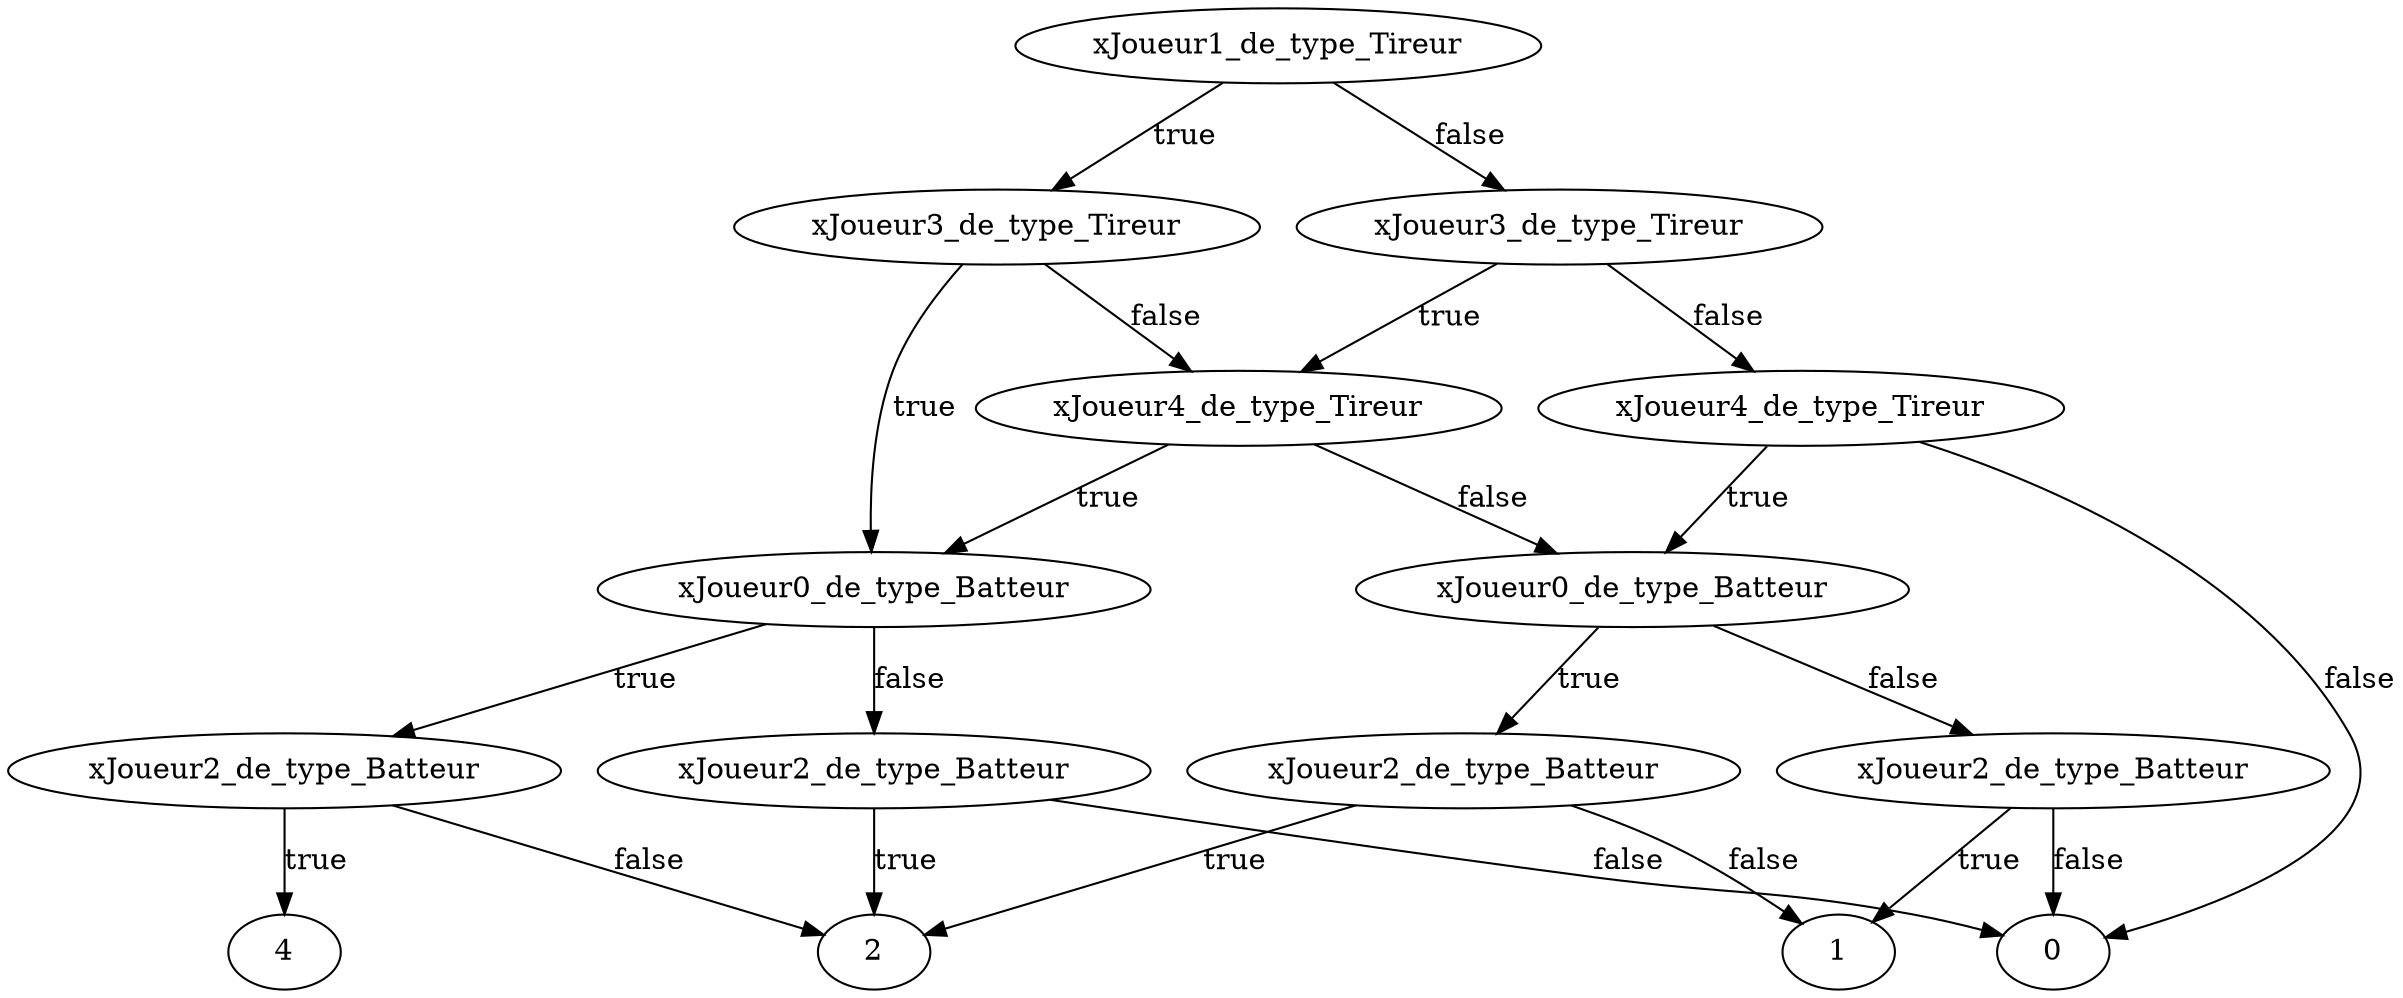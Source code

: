 digraph G {
14 [label=xJoueur1_de_type_Tireur];
14 -> 13 [label=true];
14 -> 12 [label=false];
13 [label=xJoueur3_de_type_Tireur];
13 -> 10 [label=true];
13 -> 11 [label=false];
12 [label=xJoueur3_de_type_Tireur];
12 -> 11 [label=true];
12 -> 6 [label=false];
6 [label=xJoueur4_de_type_Tireur];
6 -> 5 [label=true];
6 -> 0 [label=false];
11 [label=xJoueur4_de_type_Tireur];
11 -> 10 [label=true];
11 -> 5 [label=false];
10 [label=xJoueur0_de_type_Batteur];
10 -> 9 [label=true];
10 -> 7 [label=false];
5 [label=xJoueur0_de_type_Batteur];
5 -> 4 [label=true];
5 -> 2 [label=false];
4 [label=xJoueur2_de_type_Batteur];
4 -> 3 [label=true];
4 -> 1 [label=false];
7 [label=xJoueur2_de_type_Batteur];
7 -> 3 [label=true];
7 -> 0 [label=false];
2 [label=xJoueur2_de_type_Batteur];
2 -> 1 [label=true];
2 -> 0 [label=false];
9 [label=xJoueur2_de_type_Batteur];
9 -> 8 [label=true];
9 -> 3 [label=false];
0 [label=0];
1 [label=1];
3 [label=2];
8 [label=4];
}
